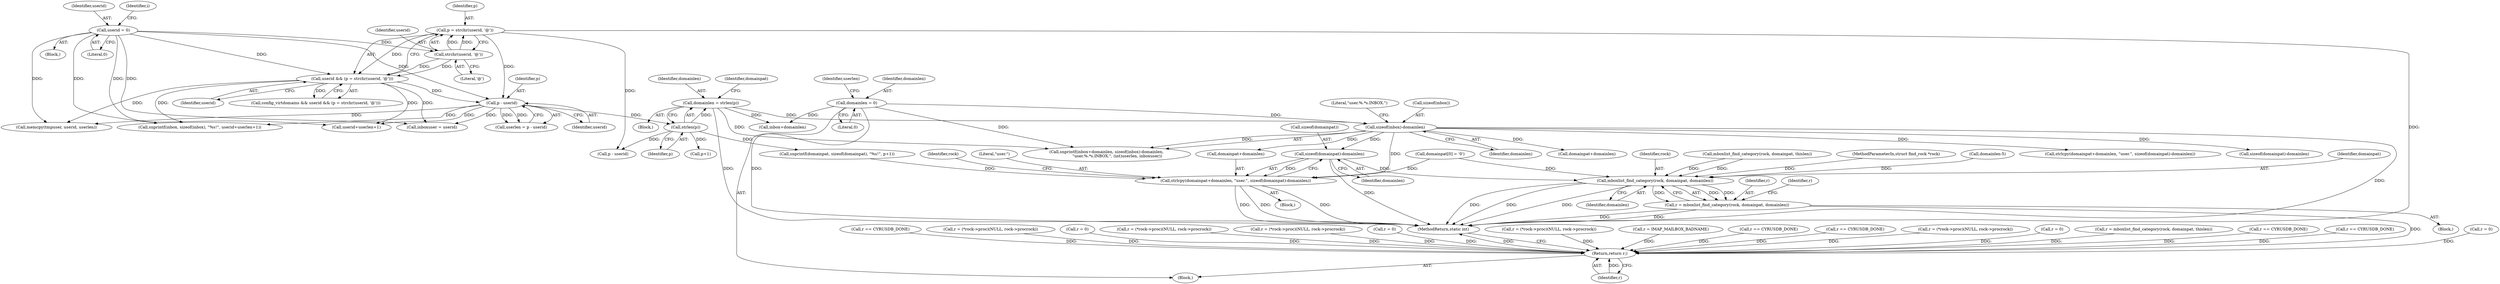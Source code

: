 digraph "0_cyrus-imapd_6bd33275368edfa71ae117de895488584678ac79@API" {
"1000635" [label="(Call,sizeof(domainpat)-domainlen)"];
"1000305" [label="(Call,sizeof(inbox)-domainlen)"];
"1000157" [label="(Call,domainlen = 0)"];
"1000223" [label="(Call,domainlen = strlen(p))"];
"1000225" [label="(Call,strlen(p))"];
"1000220" [label="(Call,p - userid)"];
"1000212" [label="(Call,p = strchr(userid, '@'))"];
"1000214" [label="(Call,strchr(userid, '@'))"];
"1000186" [label="(Call,userid = 0)"];
"1000210" [label="(Call,userid && (p = strchr(userid, '@')))"];
"1000630" [label="(Call,strlcpy(domainpat+domainlen, \"user.\", sizeof(domainpat)-domainlen))"];
"1000724" [label="(Call,mboxlist_find_category(rock, domainpat, domainlen))"];
"1000722" [label="(Call,r = mboxlist_find_category(rock, domainpat, domainlen))"];
"1000770" [label="(Return,return r;)"];
"1000465" [label="(Call,r == CYRUSDB_DONE)"];
"1000468" [label="(Call,r = 0)"];
"1000629" [label="(Block,)"];
"1000227" [label="(Call,snprintf(domainpat, sizeof(domainpat), \"%s!\", p+1))"];
"1000261" [label="(Call,inboxuser = userid)"];
"1000580" [label="(Call,r == CYRUSDB_DONE)"];
"1000250" [label="(Call,snprintf(inbox, sizeof(inbox), \"%s!\", userid+userlen+1))"];
"1000308" [label="(Identifier,domainlen)"];
"1000305" [label="(Call,sizeof(inbox)-domainlen)"];
"1000214" [label="(Call,strchr(userid, '@'))"];
"1000725" [label="(Identifier,rock)"];
"1000682" [label="(Call,r = (*rock->proc)(NULL, rock->procrock))"];
"1000211" [label="(Identifier,userid)"];
"1000162" [label="(Identifier,userlen)"];
"1000638" [label="(Identifier,domainlen)"];
"1000500" [label="(Call,r = 0)"];
"1000213" [label="(Identifier,p)"];
"1000129" [label="(MethodParameterIn,struct find_rock *rock)"];
"1000277" [label="(Call,p - userid)"];
"1000664" [label="(Call,domainlen-5)"];
"1000726" [label="(Identifier,domainpat)"];
"1000306" [label="(Call,sizeof(inbox))"];
"1000208" [label="(Call,config_virtdomains && userid && (p = strchr(userid, '@')))"];
"1000706" [label="(Block,)"];
"1000224" [label="(Identifier,domainlen)"];
"1000669" [label="(Identifier,rock)"];
"1000302" [label="(Call,inbox+domainlen)"];
"1000634" [label="(Literal,\"user.\")"];
"1000232" [label="(Call,p+1)"];
"1000269" [label="(Call,memcpy(tmpuser, userid, userlen))"];
"1000506" [label="(Call,r = (*rock->proc)(NULL, rock->procrock))"];
"1000212" [label="(Call,p = strchr(userid, '@'))"];
"1000157" [label="(Call,domainlen = 0)"];
"1000223" [label="(Call,domainlen = strlen(p))"];
"1000218" [label="(Call,userlen = p - userid)"];
"1000210" [label="(Call,userid && (p = strchr(userid, '@')))"];
"1000548" [label="(Call,r = (*rock->proc)(NULL, rock->procrock))"];
"1000541" [label="(Call,r = 0)"];
"1000712" [label="(Call,r = (*rock->proc)(NULL, rock->procrock))"];
"1000216" [label="(Literal,'@')"];
"1000228" [label="(Identifier,domainpat)"];
"1000727" [label="(Identifier,domainlen)"];
"1000159" [label="(Literal,0)"];
"1000255" [label="(Call,userid+userlen+1)"];
"1000186" [label="(Call,userid = 0)"];
"1000343" [label="(Call,r = IMAP_MAILBOX_BADNAME)"];
"1000610" [label="(Call,r == CYRUSDB_DONE)"];
"1000724" [label="(Call,mboxlist_find_category(rock, domainpat, domainlen))"];
"1000185" [label="(Block,)"];
"1000646" [label="(Call,sizeof(domainpat)-domainlen)"];
"1000131" [label="(Block,)"];
"1000191" [label="(Identifier,i)"];
"1000497" [label="(Call,r == CYRUSDB_DONE)"];
"1000771" [label="(Identifier,r)"];
"1000731" [label="(Call,r = (*rock->proc)(NULL, rock->procrock))"];
"1000188" [label="(Literal,0)"];
"1000221" [label="(Identifier,p)"];
"1000187" [label="(Identifier,userid)"];
"1000723" [label="(Identifier,r)"];
"1000636" [label="(Call,sizeof(domainpat))"];
"1000217" [label="(Block,)"];
"1000694" [label="(Call,mboxlist_find_category(rock, domainpat, thislen))"];
"1000630" [label="(Call,strlcpy(domainpat+domainlen, \"user.\", sizeof(domainpat)-domainlen))"];
"1000301" [label="(Call,snprintf(inbox+domainlen, sizeof(inbox)-domainlen,\n                 \"user.%.*s.INBOX.\", (int)userlen, inboxuser))"];
"1000158" [label="(Identifier,domainlen)"];
"1000220" [label="(Call,p - userid)"];
"1000222" [label="(Identifier,userid)"];
"1000772" [label="(MethodReturn,static int)"];
"1000613" [label="(Call,r = 0)"];
"1000692" [label="(Call,r = mboxlist_find_category(rock, domainpat, thislen))"];
"1000226" [label="(Identifier,p)"];
"1000225" [label="(Call,strlen(p))"];
"1000538" [label="(Call,r == CYRUSDB_DONE)"];
"1000722" [label="(Call,r = mboxlist_find_category(rock, domainpat, domainlen))"];
"1000215" [label="(Identifier,userid)"];
"1000236" [label="(Call,domainpat[0] = '\0')"];
"1000729" [label="(Identifier,r)"];
"1000631" [label="(Call,domainpat+domainlen)"];
"1000642" [label="(Call,domainpat+domainlen)"];
"1000635" [label="(Call,sizeof(domainpat)-domainlen)"];
"1000770" [label="(Return,return r;)"];
"1000309" [label="(Literal,\"user.%.*s.INBOX.\")"];
"1000641" [label="(Call,strlcpy(domainpat+domainlen, \"user.\", sizeof(domainpat)-domainlen))"];
"1000635" -> "1000630"  [label="AST: "];
"1000635" -> "1000638"  [label="CFG: "];
"1000636" -> "1000635"  [label="AST: "];
"1000638" -> "1000635"  [label="AST: "];
"1000630" -> "1000635"  [label="CFG: "];
"1000635" -> "1000772"  [label="DDG: "];
"1000635" -> "1000630"  [label="DDG: "];
"1000305" -> "1000635"  [label="DDG: "];
"1000635" -> "1000724"  [label="DDG: "];
"1000305" -> "1000301"  [label="AST: "];
"1000305" -> "1000308"  [label="CFG: "];
"1000306" -> "1000305"  [label="AST: "];
"1000308" -> "1000305"  [label="AST: "];
"1000309" -> "1000305"  [label="CFG: "];
"1000305" -> "1000772"  [label="DDG: "];
"1000305" -> "1000301"  [label="DDG: "];
"1000157" -> "1000305"  [label="DDG: "];
"1000223" -> "1000305"  [label="DDG: "];
"1000305" -> "1000630"  [label="DDG: "];
"1000305" -> "1000631"  [label="DDG: "];
"1000305" -> "1000641"  [label="DDG: "];
"1000305" -> "1000642"  [label="DDG: "];
"1000305" -> "1000646"  [label="DDG: "];
"1000157" -> "1000131"  [label="AST: "];
"1000157" -> "1000159"  [label="CFG: "];
"1000158" -> "1000157"  [label="AST: "];
"1000159" -> "1000157"  [label="AST: "];
"1000162" -> "1000157"  [label="CFG: "];
"1000157" -> "1000772"  [label="DDG: "];
"1000157" -> "1000301"  [label="DDG: "];
"1000157" -> "1000302"  [label="DDG: "];
"1000223" -> "1000217"  [label="AST: "];
"1000223" -> "1000225"  [label="CFG: "];
"1000224" -> "1000223"  [label="AST: "];
"1000225" -> "1000223"  [label="AST: "];
"1000228" -> "1000223"  [label="CFG: "];
"1000223" -> "1000772"  [label="DDG: "];
"1000225" -> "1000223"  [label="DDG: "];
"1000223" -> "1000301"  [label="DDG: "];
"1000223" -> "1000302"  [label="DDG: "];
"1000225" -> "1000226"  [label="CFG: "];
"1000226" -> "1000225"  [label="AST: "];
"1000220" -> "1000225"  [label="DDG: "];
"1000225" -> "1000227"  [label="DDG: "];
"1000225" -> "1000232"  [label="DDG: "];
"1000225" -> "1000277"  [label="DDG: "];
"1000220" -> "1000218"  [label="AST: "];
"1000220" -> "1000222"  [label="CFG: "];
"1000221" -> "1000220"  [label="AST: "];
"1000222" -> "1000220"  [label="AST: "];
"1000218" -> "1000220"  [label="CFG: "];
"1000220" -> "1000218"  [label="DDG: "];
"1000220" -> "1000218"  [label="DDG: "];
"1000212" -> "1000220"  [label="DDG: "];
"1000186" -> "1000220"  [label="DDG: "];
"1000210" -> "1000220"  [label="DDG: "];
"1000220" -> "1000250"  [label="DDG: "];
"1000220" -> "1000255"  [label="DDG: "];
"1000220" -> "1000261"  [label="DDG: "];
"1000220" -> "1000269"  [label="DDG: "];
"1000212" -> "1000210"  [label="AST: "];
"1000212" -> "1000214"  [label="CFG: "];
"1000213" -> "1000212"  [label="AST: "];
"1000214" -> "1000212"  [label="AST: "];
"1000210" -> "1000212"  [label="CFG: "];
"1000212" -> "1000772"  [label="DDG: "];
"1000212" -> "1000210"  [label="DDG: "];
"1000214" -> "1000212"  [label="DDG: "];
"1000214" -> "1000212"  [label="DDG: "];
"1000212" -> "1000277"  [label="DDG: "];
"1000214" -> "1000216"  [label="CFG: "];
"1000215" -> "1000214"  [label="AST: "];
"1000216" -> "1000214"  [label="AST: "];
"1000214" -> "1000210"  [label="DDG: "];
"1000214" -> "1000210"  [label="DDG: "];
"1000186" -> "1000214"  [label="DDG: "];
"1000186" -> "1000185"  [label="AST: "];
"1000186" -> "1000188"  [label="CFG: "];
"1000187" -> "1000186"  [label="AST: "];
"1000188" -> "1000186"  [label="AST: "];
"1000191" -> "1000186"  [label="CFG: "];
"1000186" -> "1000210"  [label="DDG: "];
"1000186" -> "1000250"  [label="DDG: "];
"1000186" -> "1000255"  [label="DDG: "];
"1000186" -> "1000261"  [label="DDG: "];
"1000186" -> "1000269"  [label="DDG: "];
"1000210" -> "1000208"  [label="AST: "];
"1000210" -> "1000211"  [label="CFG: "];
"1000211" -> "1000210"  [label="AST: "];
"1000208" -> "1000210"  [label="CFG: "];
"1000210" -> "1000208"  [label="DDG: "];
"1000210" -> "1000250"  [label="DDG: "];
"1000210" -> "1000255"  [label="DDG: "];
"1000210" -> "1000261"  [label="DDG: "];
"1000210" -> "1000269"  [label="DDG: "];
"1000630" -> "1000629"  [label="AST: "];
"1000631" -> "1000630"  [label="AST: "];
"1000634" -> "1000630"  [label="AST: "];
"1000669" -> "1000630"  [label="CFG: "];
"1000630" -> "1000772"  [label="DDG: "];
"1000630" -> "1000772"  [label="DDG: "];
"1000630" -> "1000772"  [label="DDG: "];
"1000236" -> "1000630"  [label="DDG: "];
"1000227" -> "1000630"  [label="DDG: "];
"1000724" -> "1000722"  [label="AST: "];
"1000724" -> "1000727"  [label="CFG: "];
"1000725" -> "1000724"  [label="AST: "];
"1000726" -> "1000724"  [label="AST: "];
"1000727" -> "1000724"  [label="AST: "];
"1000722" -> "1000724"  [label="CFG: "];
"1000724" -> "1000772"  [label="DDG: "];
"1000724" -> "1000772"  [label="DDG: "];
"1000724" -> "1000772"  [label="DDG: "];
"1000724" -> "1000722"  [label="DDG: "];
"1000724" -> "1000722"  [label="DDG: "];
"1000724" -> "1000722"  [label="DDG: "];
"1000694" -> "1000724"  [label="DDG: "];
"1000694" -> "1000724"  [label="DDG: "];
"1000129" -> "1000724"  [label="DDG: "];
"1000236" -> "1000724"  [label="DDG: "];
"1000664" -> "1000724"  [label="DDG: "];
"1000722" -> "1000706"  [label="AST: "];
"1000723" -> "1000722"  [label="AST: "];
"1000729" -> "1000722"  [label="CFG: "];
"1000722" -> "1000772"  [label="DDG: "];
"1000722" -> "1000772"  [label="DDG: "];
"1000722" -> "1000770"  [label="DDG: "];
"1000770" -> "1000131"  [label="AST: "];
"1000770" -> "1000771"  [label="CFG: "];
"1000771" -> "1000770"  [label="AST: "];
"1000772" -> "1000770"  [label="CFG: "];
"1000770" -> "1000772"  [label="DDG: "];
"1000771" -> "1000770"  [label="DDG: "];
"1000613" -> "1000770"  [label="DDG: "];
"1000692" -> "1000770"  [label="DDG: "];
"1000343" -> "1000770"  [label="DDG: "];
"1000497" -> "1000770"  [label="DDG: "];
"1000610" -> "1000770"  [label="DDG: "];
"1000468" -> "1000770"  [label="DDG: "];
"1000580" -> "1000770"  [label="DDG: "];
"1000538" -> "1000770"  [label="DDG: "];
"1000548" -> "1000770"  [label="DDG: "];
"1000465" -> "1000770"  [label="DDG: "];
"1000506" -> "1000770"  [label="DDG: "];
"1000682" -> "1000770"  [label="DDG: "];
"1000541" -> "1000770"  [label="DDG: "];
"1000500" -> "1000770"  [label="DDG: "];
"1000712" -> "1000770"  [label="DDG: "];
"1000731" -> "1000770"  [label="DDG: "];
}
